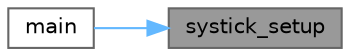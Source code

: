 digraph "systick_setup"
{
 // LATEX_PDF_SIZE
  bgcolor="transparent";
  edge [fontname=Helvetica,fontsize=10,labelfontname=Helvetica,labelfontsize=10];
  node [fontname=Helvetica,fontsize=10,shape=box,height=0.2,width=0.4];
  rankdir="RL";
  Node1 [label="systick_setup",height=0.2,width=0.4,color="gray40", fillcolor="grey60", style="filled", fontcolor="black",tooltip="Sets up the system timer to defaults of the system."];
  Node1 -> Node2 [dir="back",color="steelblue1",style="solid"];
  Node2 [label="main",height=0.2,width=0.4,color="grey40", fillcolor="white", style="filled",URL="$tester-ps2-msx_8cpp.html#a840291bc02cba5474a4cb46a9b9566fe",tooltip=" "];
}
